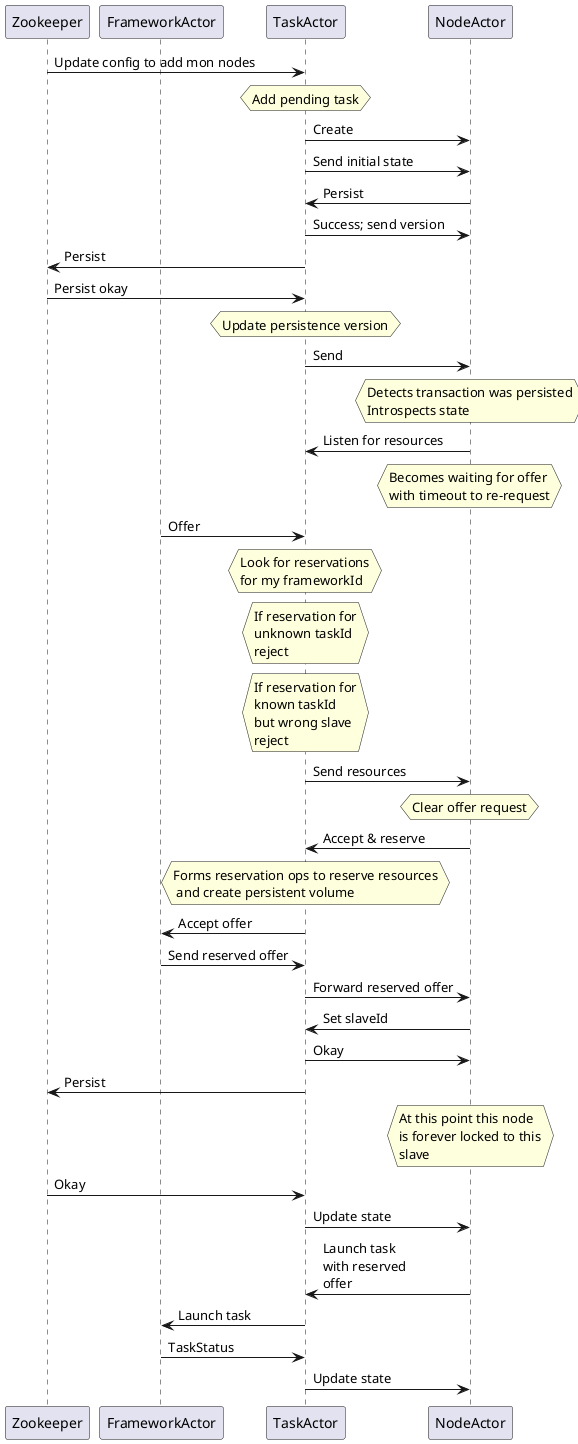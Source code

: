 @startuml

Participant Zookeeper
Participant FrameworkActor
Participant TaskActor
Participant NodeActor

Zookeeper -> TaskActor: Update config to add mon nodes
hnote over of TaskActor: Add pending task
TaskActor -> NodeActor: Create
TaskActor -> NodeActor: Send initial state
NodeActor -> TaskActor: Persist
TaskActor -> NodeActor: Success; send version
TaskActor -> Zookeeper: Persist
Zookeeper -> TaskActor: Persist okay
hnote over TaskActor: Update persistence version
TaskActor -> NodeActor: Send
hnote over NodeActor: Detects transaction was persisted\nIntrospects state
NodeActor -> TaskActor: Listen for resources
hnote over NodeActor: Becomes waiting for offer\nwith timeout to re-request

FrameworkActor -> TaskActor: Offer
hnote over TaskActor: Look for reservations\nfor my frameworkId
hnote over TaskActor: If reservation for\nunknown taskId\nreject
hnote over TaskActor: If reservation for\nknown taskId\nbut wrong slave\nreject
TaskActor -> NodeActor: Send resources
hnote over NodeActor: Clear offer request
NodeActor -> TaskActor: Accept & reserve
hnote over TaskActor: Forms reservation ops to reserve resources\n and create persistent volume
TaskActor -> FrameworkActor : Accept offer
FrameworkActor -> TaskActor: Send reserved offer
TaskActor -> NodeActor: Forward reserved offer
NodeActor -> TaskActor: Set slaveId
TaskActor -> NodeActor: Okay
TaskActor -> Zookeeper: Persist
hnote over NodeActor: At this point this node\nis forever locked to this\nslave
Zookeeper -> TaskActor: Okay
TaskActor -> NodeActor: Update state
NodeActor -> TaskActor: Launch task\nwith reserved\noffer
TaskActor -> FrameworkActor: Launch task
FrameworkActor -> TaskActor: TaskStatus
TaskActor -> NodeActor: Update state

@enduml
